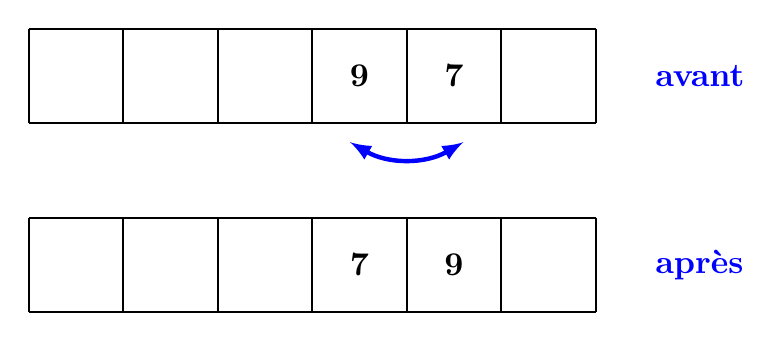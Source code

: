 \begin{tikzpicture}[thick,scale=1.2, every node/.style={scale=1.2}]



\draw (0,0) grid ++(6,1);

\node at (0.5,0.5) {\bf };
\node at (1.5,0.5) {\bf };
\node at (2.5,0.5) {\bf };
\node at (3.5,0.5) {\bf 9};
\node at (4.5,0.5) {\bf 7};
\node at (5.5,0.5) {\bf };

\node[blue,right] at (6.5,0.5) {\bf avant};

\draw[<->,>=latex,blue,ultra thick] (3.4,-0.2) to[bend right] ++(1.2,0);

\begin{scope}[yshift=-2cm]
\draw (0,0) grid ++(6,1);

\node at (0.5,0.5) {\bf };
\node at (1.5,0.5) {\bf };
\node at (2.5,0.5) {\bf };
\node at (3.5,0.5) {\bf 7};
\node at (4.5,0.5) {\bf 9};
\node at (5.5,0.5) {\bf };

\node[blue,right] at (6.5,0.5) {\bf apr\`es};

\end{scope}



\end{tikzpicture}